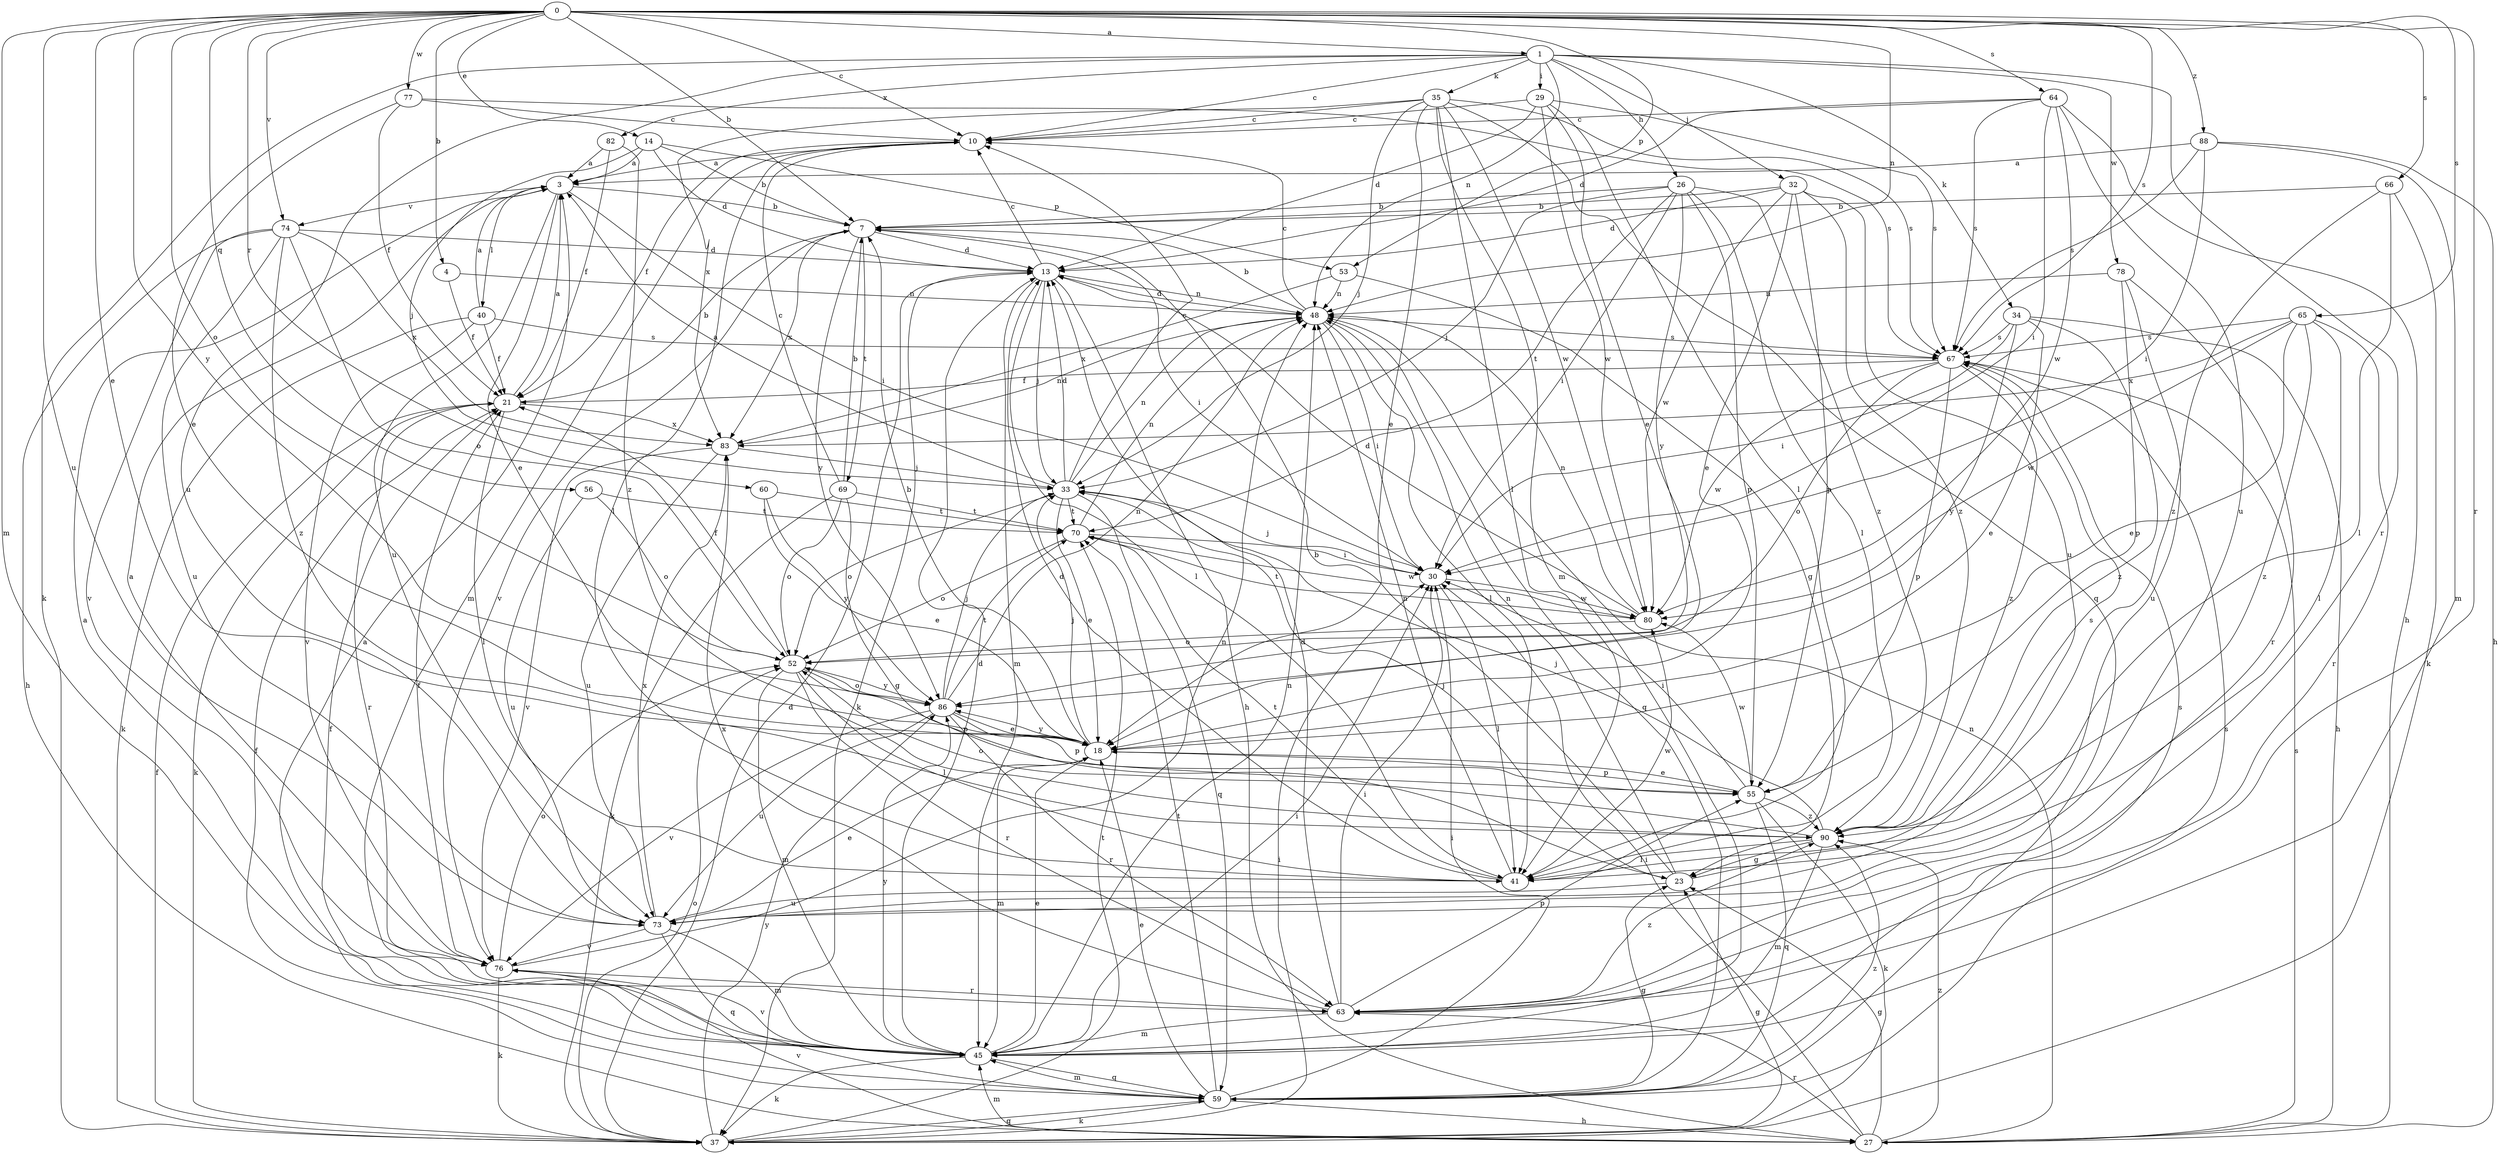 strict digraph  {
0;
1;
3;
4;
7;
10;
13;
14;
18;
21;
23;
26;
27;
29;
30;
32;
33;
34;
35;
37;
40;
41;
45;
48;
52;
53;
55;
56;
59;
60;
63;
64;
65;
66;
67;
69;
70;
73;
74;
76;
77;
78;
80;
82;
83;
86;
88;
90;
0 -> 1  [label=a];
0 -> 4  [label=b];
0 -> 7  [label=b];
0 -> 10  [label=c];
0 -> 14  [label=e];
0 -> 18  [label=e];
0 -> 45  [label=m];
0 -> 48  [label=n];
0 -> 52  [label=o];
0 -> 53  [label=p];
0 -> 56  [label=q];
0 -> 60  [label=r];
0 -> 63  [label=r];
0 -> 64  [label=s];
0 -> 65  [label=s];
0 -> 66  [label=s];
0 -> 67  [label=s];
0 -> 73  [label=u];
0 -> 74  [label=v];
0 -> 77  [label=w];
0 -> 86  [label=y];
0 -> 88  [label=z];
1 -> 10  [label=c];
1 -> 26  [label=h];
1 -> 29  [label=i];
1 -> 32  [label=j];
1 -> 34  [label=k];
1 -> 35  [label=k];
1 -> 37  [label=k];
1 -> 48  [label=n];
1 -> 63  [label=r];
1 -> 73  [label=u];
1 -> 78  [label=w];
1 -> 82  [label=x];
3 -> 7  [label=b];
3 -> 18  [label=e];
3 -> 30  [label=i];
3 -> 40  [label=l];
3 -> 73  [label=u];
3 -> 74  [label=v];
4 -> 21  [label=f];
4 -> 48  [label=n];
7 -> 13  [label=d];
7 -> 30  [label=i];
7 -> 69  [label=t];
7 -> 76  [label=v];
7 -> 83  [label=x];
7 -> 86  [label=y];
10 -> 3  [label=a];
10 -> 21  [label=f];
10 -> 41  [label=l];
10 -> 45  [label=m];
13 -> 10  [label=c];
13 -> 27  [label=h];
13 -> 33  [label=j];
13 -> 37  [label=k];
13 -> 41  [label=l];
13 -> 45  [label=m];
13 -> 48  [label=n];
14 -> 3  [label=a];
14 -> 7  [label=b];
14 -> 13  [label=d];
14 -> 33  [label=j];
14 -> 53  [label=p];
18 -> 7  [label=b];
18 -> 33  [label=j];
18 -> 45  [label=m];
18 -> 55  [label=p];
18 -> 86  [label=y];
21 -> 3  [label=a];
21 -> 7  [label=b];
21 -> 37  [label=k];
21 -> 41  [label=l];
21 -> 63  [label=r];
21 -> 83  [label=x];
23 -> 7  [label=b];
23 -> 33  [label=j];
23 -> 48  [label=n];
23 -> 67  [label=s];
23 -> 73  [label=u];
26 -> 7  [label=b];
26 -> 30  [label=i];
26 -> 33  [label=j];
26 -> 41  [label=l];
26 -> 55  [label=p];
26 -> 70  [label=t];
26 -> 86  [label=y];
26 -> 90  [label=z];
27 -> 23  [label=g];
27 -> 30  [label=i];
27 -> 45  [label=m];
27 -> 48  [label=n];
27 -> 63  [label=r];
27 -> 67  [label=s];
27 -> 76  [label=v];
27 -> 90  [label=z];
29 -> 10  [label=c];
29 -> 13  [label=d];
29 -> 18  [label=e];
29 -> 41  [label=l];
29 -> 67  [label=s];
29 -> 80  [label=w];
30 -> 33  [label=j];
30 -> 41  [label=l];
30 -> 80  [label=w];
32 -> 7  [label=b];
32 -> 13  [label=d];
32 -> 18  [label=e];
32 -> 55  [label=p];
32 -> 73  [label=u];
32 -> 80  [label=w];
32 -> 90  [label=z];
33 -> 3  [label=a];
33 -> 10  [label=c];
33 -> 13  [label=d];
33 -> 18  [label=e];
33 -> 48  [label=n];
33 -> 52  [label=o];
33 -> 59  [label=q];
33 -> 70  [label=t];
34 -> 18  [label=e];
34 -> 27  [label=h];
34 -> 30  [label=i];
34 -> 67  [label=s];
34 -> 86  [label=y];
34 -> 90  [label=z];
35 -> 10  [label=c];
35 -> 18  [label=e];
35 -> 33  [label=j];
35 -> 41  [label=l];
35 -> 45  [label=m];
35 -> 59  [label=q];
35 -> 67  [label=s];
35 -> 80  [label=w];
35 -> 83  [label=x];
37 -> 13  [label=d];
37 -> 21  [label=f];
37 -> 23  [label=g];
37 -> 30  [label=i];
37 -> 52  [label=o];
37 -> 59  [label=q];
37 -> 70  [label=t];
37 -> 86  [label=y];
40 -> 3  [label=a];
40 -> 21  [label=f];
40 -> 37  [label=k];
40 -> 67  [label=s];
40 -> 76  [label=v];
41 -> 13  [label=d];
41 -> 48  [label=n];
41 -> 70  [label=t];
41 -> 80  [label=w];
45 -> 3  [label=a];
45 -> 13  [label=d];
45 -> 18  [label=e];
45 -> 21  [label=f];
45 -> 30  [label=i];
45 -> 37  [label=k];
45 -> 48  [label=n];
45 -> 59  [label=q];
45 -> 67  [label=s];
45 -> 76  [label=v];
45 -> 86  [label=y];
48 -> 7  [label=b];
48 -> 10  [label=c];
48 -> 13  [label=d];
48 -> 30  [label=i];
48 -> 41  [label=l];
48 -> 59  [label=q];
48 -> 67  [label=s];
52 -> 21  [label=f];
52 -> 41  [label=l];
52 -> 45  [label=m];
52 -> 55  [label=p];
52 -> 63  [label=r];
52 -> 86  [label=y];
53 -> 23  [label=g];
53 -> 48  [label=n];
53 -> 83  [label=x];
55 -> 18  [label=e];
55 -> 30  [label=i];
55 -> 37  [label=k];
55 -> 59  [label=q];
55 -> 80  [label=w];
55 -> 90  [label=z];
56 -> 52  [label=o];
56 -> 70  [label=t];
56 -> 73  [label=u];
59 -> 3  [label=a];
59 -> 18  [label=e];
59 -> 21  [label=f];
59 -> 23  [label=g];
59 -> 27  [label=h];
59 -> 30  [label=i];
59 -> 37  [label=k];
59 -> 45  [label=m];
59 -> 67  [label=s];
59 -> 70  [label=t];
59 -> 90  [label=z];
60 -> 18  [label=e];
60 -> 70  [label=t];
60 -> 86  [label=y];
63 -> 13  [label=d];
63 -> 30  [label=i];
63 -> 45  [label=m];
63 -> 55  [label=p];
63 -> 83  [label=x];
63 -> 90  [label=z];
64 -> 10  [label=c];
64 -> 13  [label=d];
64 -> 27  [label=h];
64 -> 30  [label=i];
64 -> 67  [label=s];
64 -> 73  [label=u];
64 -> 80  [label=w];
65 -> 18  [label=e];
65 -> 41  [label=l];
65 -> 63  [label=r];
65 -> 67  [label=s];
65 -> 80  [label=w];
65 -> 83  [label=x];
65 -> 90  [label=z];
66 -> 7  [label=b];
66 -> 37  [label=k];
66 -> 41  [label=l];
66 -> 90  [label=z];
67 -> 21  [label=f];
67 -> 52  [label=o];
67 -> 55  [label=p];
67 -> 80  [label=w];
67 -> 90  [label=z];
69 -> 7  [label=b];
69 -> 10  [label=c];
69 -> 23  [label=g];
69 -> 37  [label=k];
69 -> 52  [label=o];
69 -> 70  [label=t];
70 -> 30  [label=i];
70 -> 48  [label=n];
70 -> 52  [label=o];
70 -> 80  [label=w];
73 -> 18  [label=e];
73 -> 45  [label=m];
73 -> 59  [label=q];
73 -> 76  [label=v];
73 -> 83  [label=x];
74 -> 13  [label=d];
74 -> 27  [label=h];
74 -> 52  [label=o];
74 -> 73  [label=u];
74 -> 76  [label=v];
74 -> 83  [label=x];
74 -> 90  [label=z];
76 -> 3  [label=a];
76 -> 21  [label=f];
76 -> 37  [label=k];
76 -> 48  [label=n];
76 -> 52  [label=o];
76 -> 63  [label=r];
77 -> 10  [label=c];
77 -> 18  [label=e];
77 -> 21  [label=f];
77 -> 67  [label=s];
78 -> 48  [label=n];
78 -> 55  [label=p];
78 -> 63  [label=r];
78 -> 73  [label=u];
80 -> 13  [label=d];
80 -> 48  [label=n];
80 -> 52  [label=o];
80 -> 70  [label=t];
82 -> 3  [label=a];
82 -> 21  [label=f];
82 -> 90  [label=z];
83 -> 33  [label=j];
83 -> 48  [label=n];
83 -> 73  [label=u];
83 -> 76  [label=v];
86 -> 18  [label=e];
86 -> 33  [label=j];
86 -> 48  [label=n];
86 -> 52  [label=o];
86 -> 55  [label=p];
86 -> 63  [label=r];
86 -> 70  [label=t];
86 -> 73  [label=u];
86 -> 76  [label=v];
88 -> 3  [label=a];
88 -> 27  [label=h];
88 -> 30  [label=i];
88 -> 45  [label=m];
88 -> 67  [label=s];
90 -> 23  [label=g];
90 -> 33  [label=j];
90 -> 41  [label=l];
90 -> 45  [label=m];
90 -> 52  [label=o];
}

